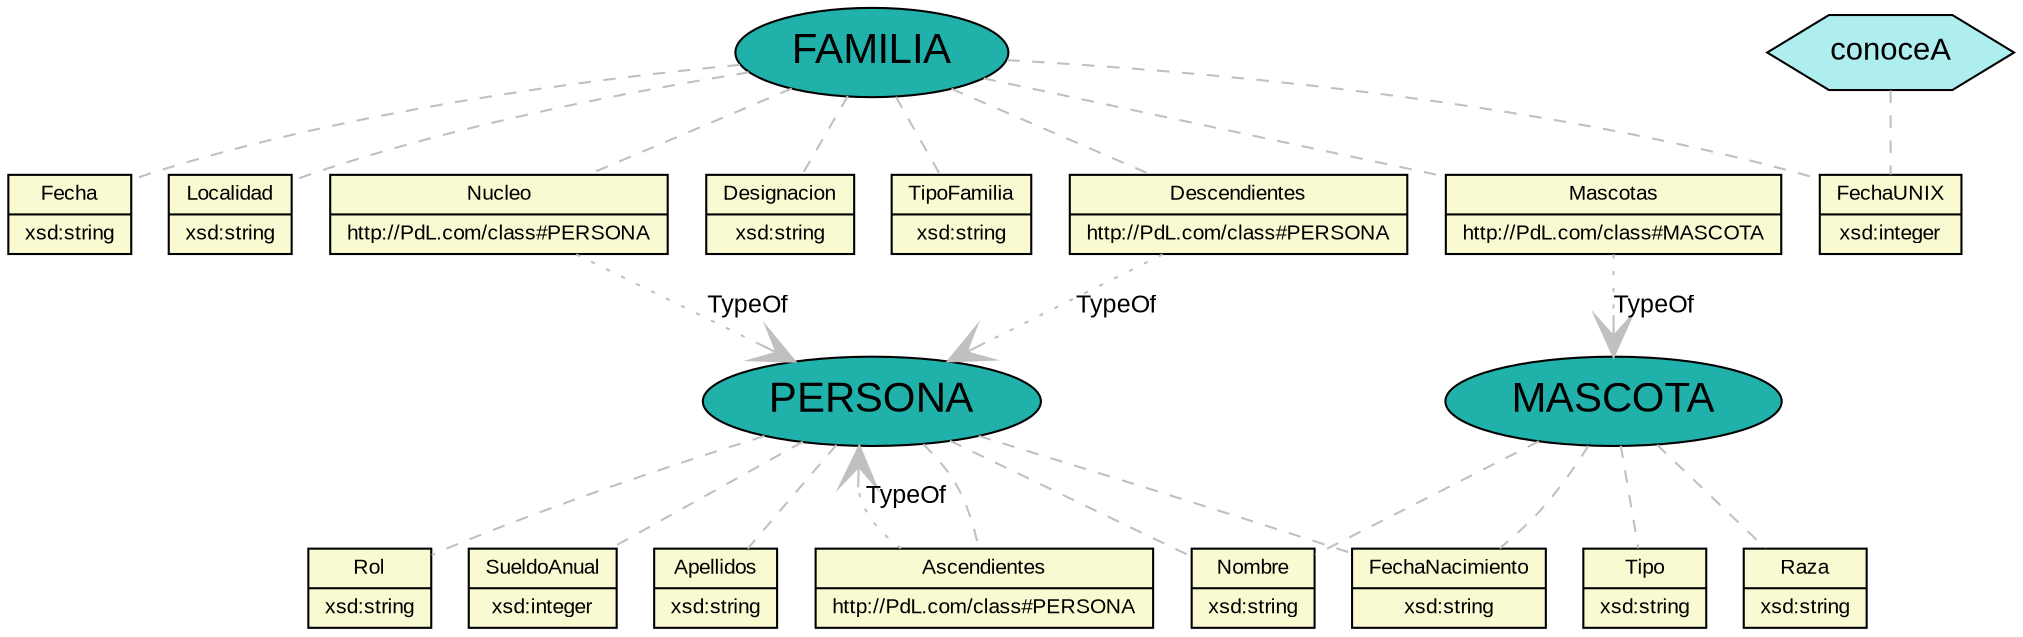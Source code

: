 graph ejemplo{
//Defecto
node [fontname="Arial"];
edge [fontname="Arial",fontsize=12];

//PROPERTIES
node[fontsize=10, fillcolor="lightgoldenrodyellow", style="filled", shape="record", ]
property_Apellidos [label="{Apellidos|xsd:string}"];
property_Mascotas [label="{Mascotas|http://PdL.com/class#MASCOTA}"];
property_Fecha [label="{Fecha|xsd:string}"];
property_FechaNacimiento [label="{FechaNacimiento|xsd:string}"];
property_Tipo [label="{Tipo|xsd:string}"];
property_Descendientes [label="{Descendientes|http://PdL.com/class#PERSONA}"];
property_Raza [label="{Raza|xsd:string}"];
property_Localidad [label="{Localidad|xsd:string}"];
property_Rol [label="{Rol|xsd:string}"];
property_SueldoAnual [label="{SueldoAnual|xsd:integer}"];
property_FechaUNIX [label="{FechaUNIX|xsd:integer}"];
property_Nucleo [label="{Nucleo|http://PdL.com/class#PERSONA}"];
property_Nombre [label="{Nombre|xsd:string}"];
property_Ascendientes [label="{Ascendientes|http://PdL.com/class#PERSONA}"];
property_Designacion [label="{Designacion|xsd:string}"];
property_TipoFamilia [label="{TipoFamilia|xsd:string}"];

//CLASES
node[fontsize=20, fillcolor="lightseagreen", style="filled", shape="ellipse", ]
class_PERSONA [label=PERSONA];
class_MASCOTA [label=MASCOTA];
class_FAMILIA [label=FAMILIA];

//RELACIONES
node[fontsize=15, fillcolor="paleturquoise", style="filled", shape="hexagon", ]
relationship_conoceA [label=conoceA];

//CLASE -- PROPIEDAD
edge[len_relationship="3", style="dashed", color="grey", ]

class_PERSONA -- property_Nombre
class_PERSONA -- property_Apellidos
class_PERSONA -- property_Rol
class_PERSONA -- property_FechaNacimiento
class_PERSONA -- property_SueldoAnual
class_PERSONA -- property_Ascendientes
class_MASCOTA -- property_Tipo
class_MASCOTA -- property_Nombre
class_MASCOTA -- property_Raza
class_MASCOTA -- property_FechaNacimiento
class_FAMILIA -- property_FechaUNIX
class_FAMILIA -- property_Fecha
class_FAMILIA -- property_Localidad
class_FAMILIA -- property_TipoFamilia
class_FAMILIA -- property_Designacion
class_FAMILIA -- property_Nucleo
class_FAMILIA -- property_Descendientes
class_FAMILIA -- property_Mascotas
//RELACION -- PROPIEDAD
relationship_conoceA -- property_FechaUNIX
edge[arrowsize=2, style="dotted", arrowhead="vee", dir="forward", ]
// uso indirecto de definición de tipos
property_Mascotas -- class_MASCOTA [label="TypeOf"];
property_Descendientes -- class_PERSONA [label="TypeOf"];
property_Nucleo -- class_PERSONA [label="TypeOf"];
property_Ascendientes -- class_PERSONA [label="TypeOf"];

}

